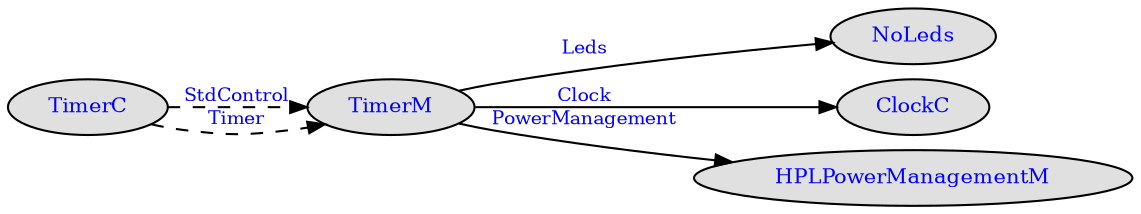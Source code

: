 digraph "TimerC_if" {
    rankdir=LR;
    ratio=compress;
    margin="0,0";
    ranksep=0.0005; 
    nodesep=0.1; 
    node [shape=ellipse style=filled fillcolor="#e0e0e0"];
    node [fontsize=10 height=.1 width=.1];
    edge [fontsize=9 arrowsize=.8];
    node [fontcolor=blue];
    edge [fontcolor=blue];

    TimerC [URL="tos.system.TimerC.nc.html"];
    TimerM [URL="tos.system.TimerM.nc.html"];
    TimerC -> TimerM [ style=dashed label="StdControl" URL="tos.interfaces.StdControl.nc.html" ];
    TimerC [URL="tos.system.TimerC.nc.html"];
    TimerM [URL="tos.system.TimerM.nc.html"];
    TimerC -> TimerM [ style=dashed label="Timer" URL="tos.interfaces.Timer.nc.html" ];
    TimerM [URL="tos.system.TimerM.nc.html"];
    NoLeds [URL="tos.system.NoLeds.nc.html"];
    TimerM -> NoLeds [ label="Leds" URL="tos.interfaces.Leds.nc.html" ];
    TimerM [URL="tos.system.TimerM.nc.html"];
    ClockC [URL="tos.system.ClockC.nc.html"];
    TimerM -> ClockC [ label="Clock" URL="tos.interfaces.Clock.nc.html" ];
    TimerM [URL="tos.system.TimerM.nc.html"];
    HPLPowerManagementM [URL="tos.platform.mica2.HPLPowerManagementM.nc.html"];
    TimerM -> HPLPowerManagementM [ label="PowerManagement" URL="tos.interfaces.PowerManagement.nc.html" ];
}
